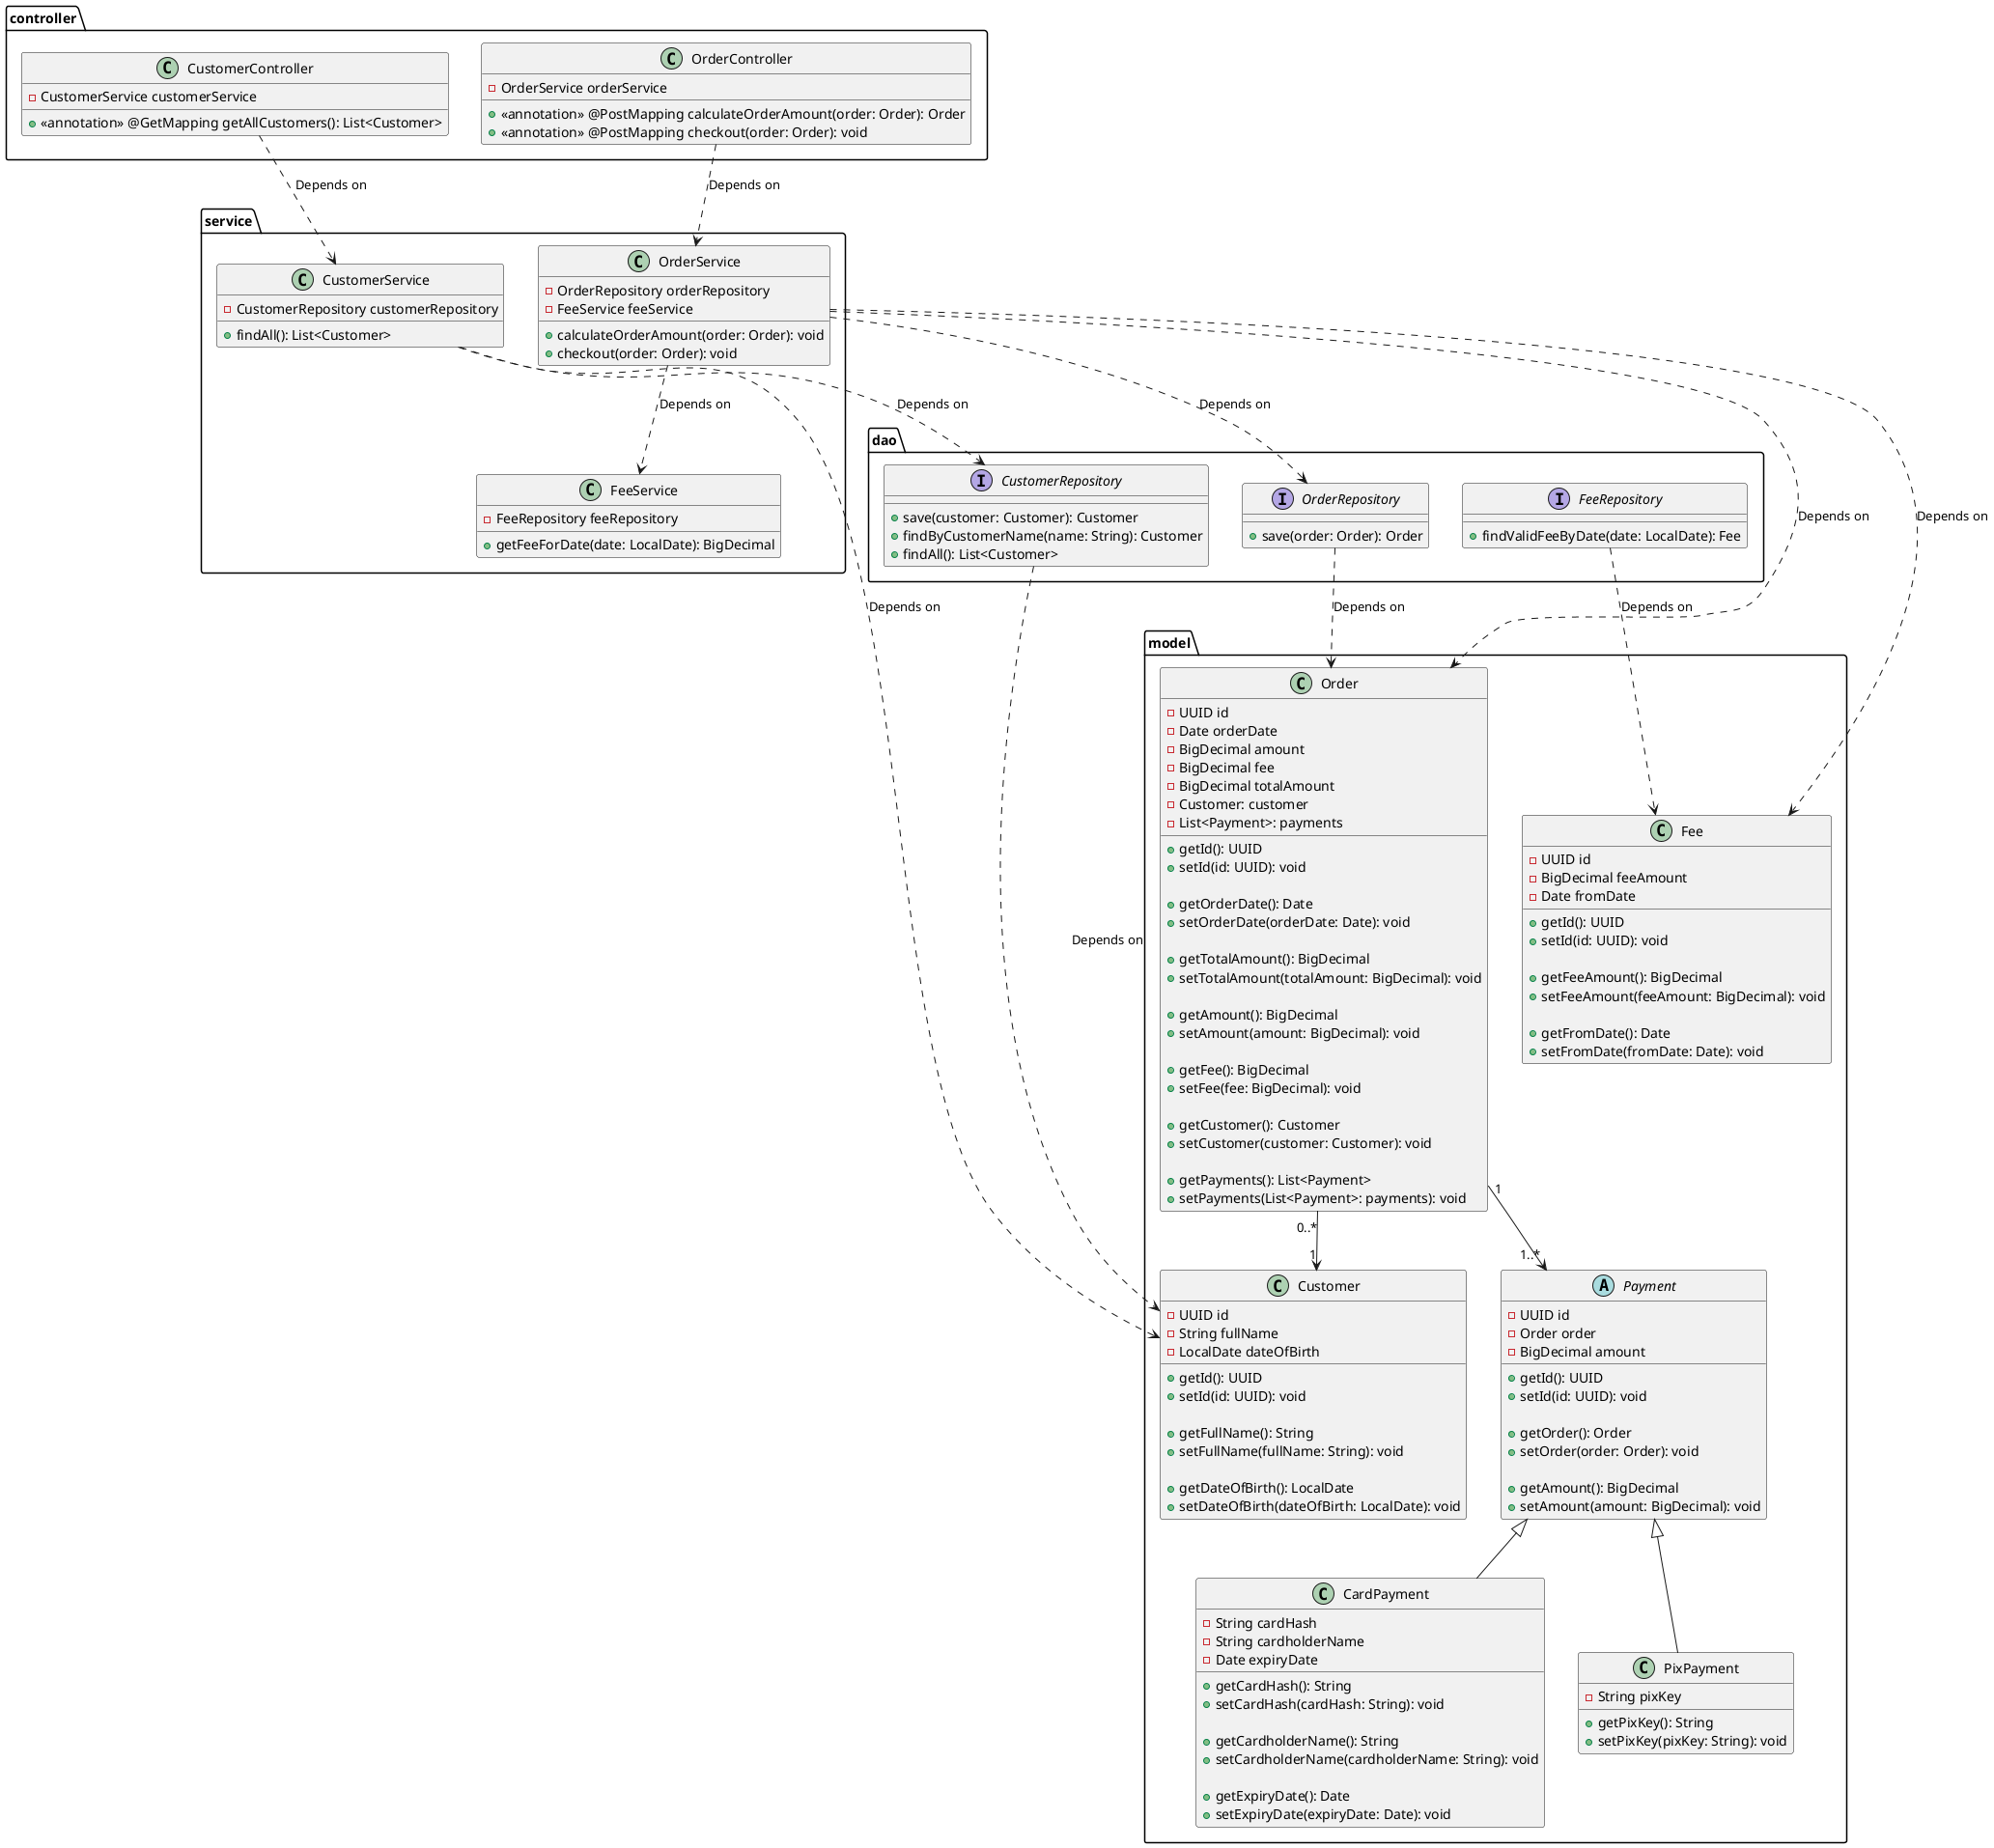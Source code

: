 @startuml

package model {
  class Order {
    - UUID id
    - Date orderDate
    - BigDecimal amount
    - BigDecimal fee
    - BigDecimal totalAmount
    - Customer: customer
    - List<Payment>: payments

    
    + getId(): UUID
    + setId(id: UUID): void
    
    + getOrderDate(): Date
    + setOrderDate(orderDate: Date): void
    
    + getTotalAmount(): BigDecimal
    + setTotalAmount(totalAmount: BigDecimal): void

    + getAmount(): BigDecimal
    + setAmount(amount: BigDecimal): void
    
    + getFee(): BigDecimal
    + setFee(fee: BigDecimal): void

    + getCustomer(): Customer
    + setCustomer(customer: Customer): void

    + getPayments(): List<Payment>
    + setPayments(List<Payment>: payments): void
  }

  class Customer {
    - UUID id
    - String fullName
    - LocalDate dateOfBirth

    
    + getId(): UUID
    + setId(id: UUID): void
    
    + getFullName(): String
    + setFullName(fullName: String): void
    
    + getDateOfBirth(): LocalDate
    + setDateOfBirth(dateOfBirth: LocalDate): void
  }

  abstract class Payment {
    - UUID id
    - Order order
    - BigDecimal amount

    
    + getId(): UUID
    + setId(id: UUID): void
    
    + getOrder(): Order
    + setOrder(order: Order): void
    
    + getAmount(): BigDecimal
    + setAmount(amount: BigDecimal): void
  }

  class CardPayment {
    - String cardHash
    - String cardholderName
    - Date expiryDate


    + getCardHash(): String
    + setCardHash(cardHash: String): void
    
    + getCardholderName(): String
    + setCardholderName(cardholderName: String): void
    
    + getExpiryDate(): Date
    + setExpiryDate(expiryDate: Date): void
  }

  class PixPayment {
    - String pixKey
    
    + getPixKey(): String
    + setPixKey(pixKey: String): void
  }

  class Fee {
    - UUID id
    - BigDecimal feeAmount
    - Date fromDate
    
    
    + getId(): UUID
    + setId(id: UUID): void
    
    + getFeeAmount(): BigDecimal
    + setFeeAmount(feeAmount: BigDecimal): void
    
    + getFromDate(): Date
    + setFromDate(fromDate: Date): void
  }

  Order "1" --> "1..*" Payment
  Order "0..*" --> "1" Customer
  Payment <|-- CardPayment
  Payment <|-- PixPayment
}

package dao {
  interface OrderRepository {
    + save(order: Order): Order
  }

  interface CustomerRepository {
    + save(customer: Customer): Customer
    + findByCustomerName(name: String): Customer
    + findAll(): List<Customer>
  }

  interface FeeRepository {
    + findValidFeeByDate(date: LocalDate): Fee
  }

  OrderRepository ..> Order : "Depends on"
  FeeRepository ..> Fee : "Depends on"
  CustomerRepository ..> Customer : "Depends on"
}

package service {

  class FeeService {
    - FeeRepository feeRepository

    + getFeeForDate(date: LocalDate): BigDecimal
  }

    class CustomerService {
    - CustomerRepository customerRepository

    + findAll(): List<Customer>
  }

  class OrderService {
    - OrderRepository orderRepository
    - FeeService feeService

    + calculateOrderAmount(order: Order): void
    + checkout(order: Order): void
  }

  OrderService ..> Order : "Depends on"
  OrderService ..> OrderRepository : "Depends on"
  OrderService ..> FeeService : "Depends on"
  OrderService ..> Fee : "Depends on"
  CustomerService ..> CustomerRepository : "Depends on"
  CustomerService ..> Customer : "Depends on"
}

package controller {
  class CustomerController{
    - CustomerService customerService

    + <<annotation>> @GetMapping getAllCustomers(): List<Customer>
  }

  class OrderController{
    - OrderService orderService

    + <<annotation>> @PostMapping calculateOrderAmount(order: Order): Order
    + <<annotation>> @PostMapping checkout(order: Order): void
  }

  OrderController ..> OrderService : "Depends on"
  CustomerController ..> CustomerService : "Depends on"
}


@enduml
